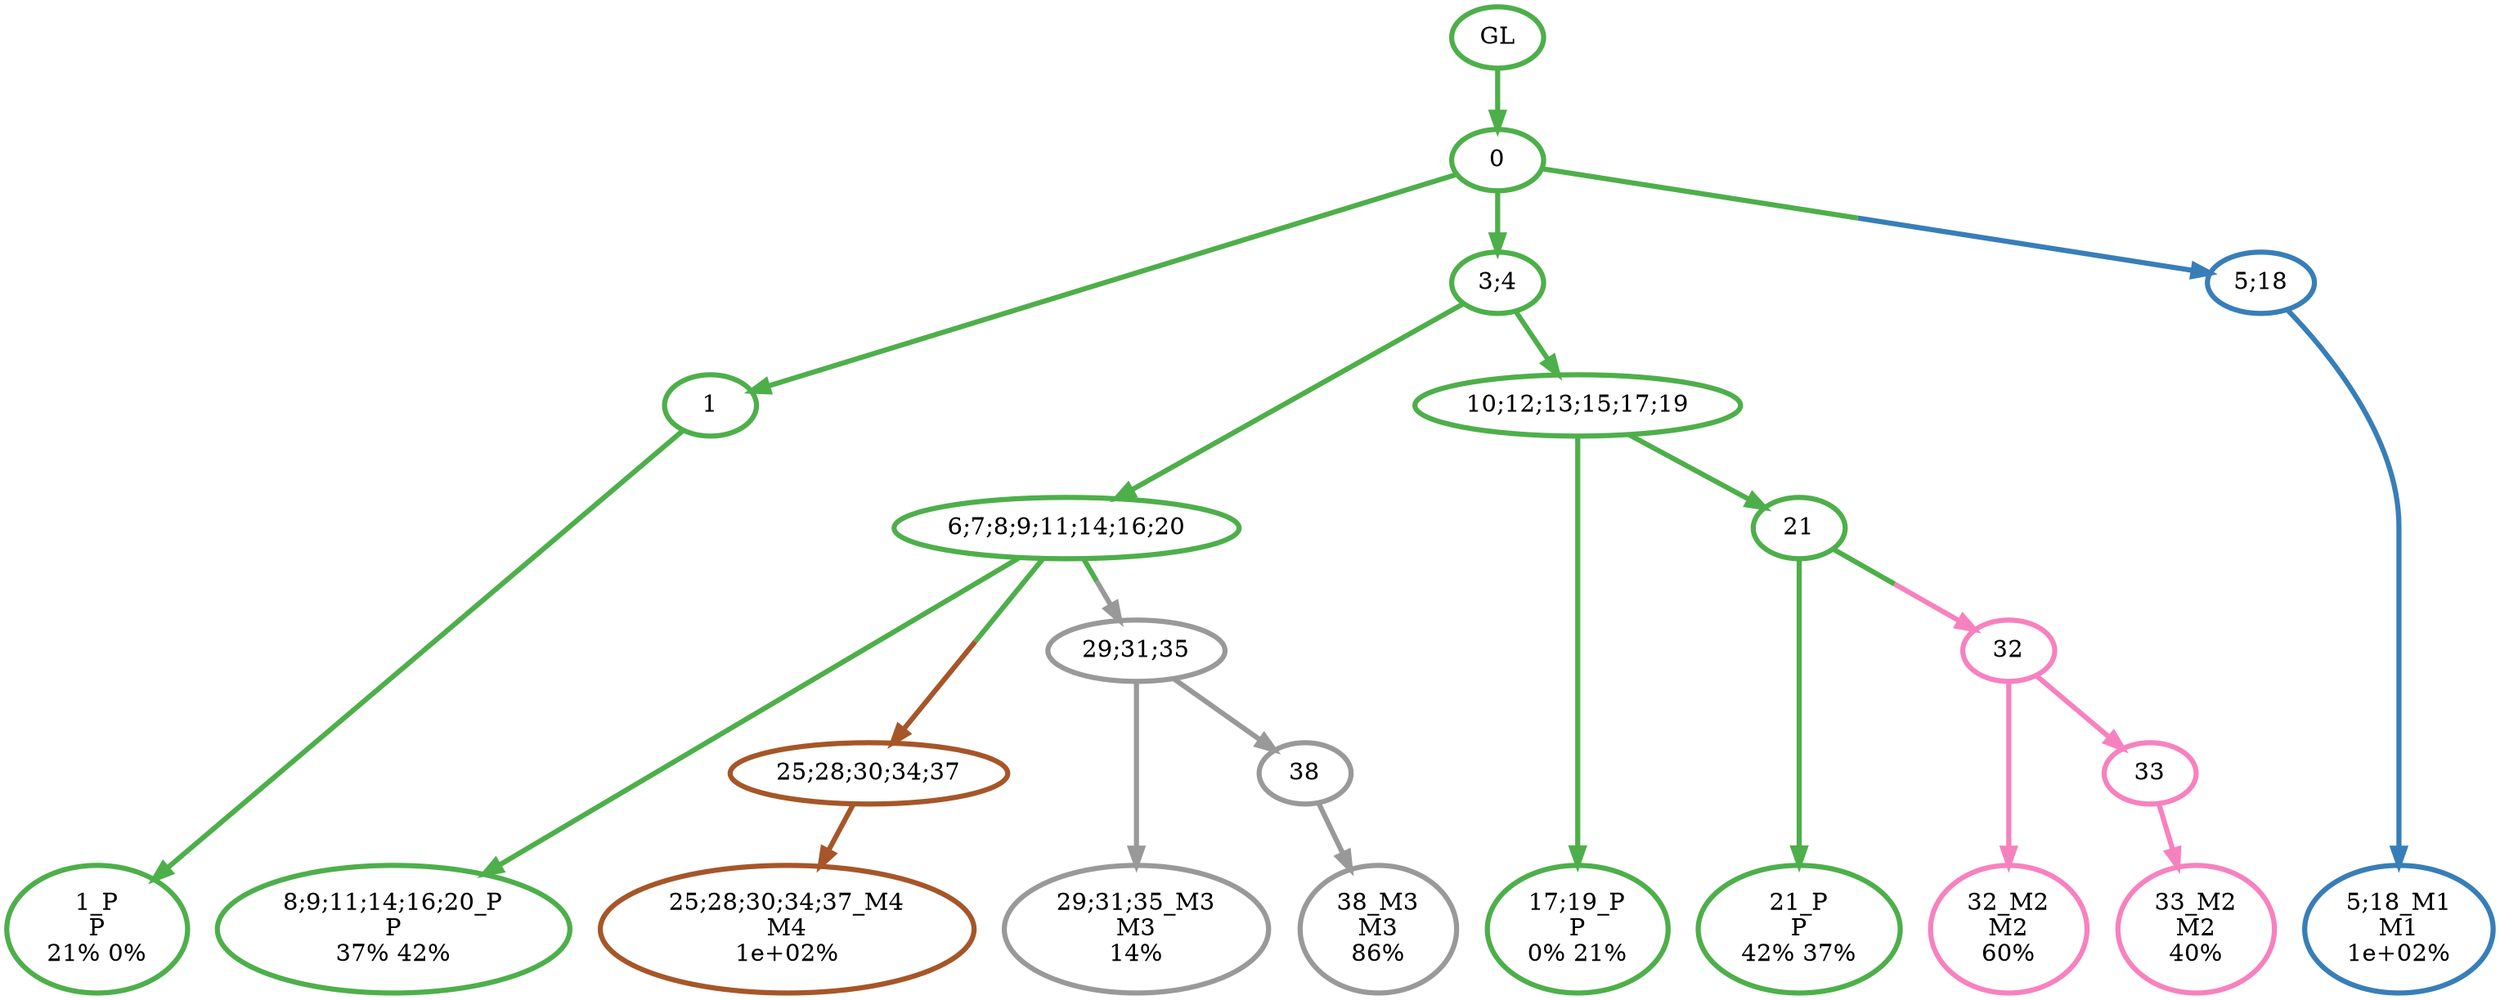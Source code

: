 digraph T {
	{
		rank=same
		19 [penwidth=3,colorscheme=set19,color=3,label="1_P\nP\n21% 0%"]
		16 [penwidth=3,colorscheme=set19,color=3,label="8;9;11;14;16;20_P\nP\n37% 42%"]
		14 [penwidth=3,colorscheme=set19,color=3,label="17;19_P\nP\n0% 21%"]
		12 [penwidth=3,colorscheme=set19,color=3,label="21_P\nP\n42% 37%"]
		11 [penwidth=3,colorscheme=set19,color=2,label="5;18_M1\nM1\n1e+02%"]
		9 [penwidth=3,colorscheme=set19,color=8,label="32_M2\nM2\n60%"]
		7 [penwidth=3,colorscheme=set19,color=8,label="33_M2\nM2\n40%"]
		6 [penwidth=3,colorscheme=set19,color=9,label="29;31;35_M3\nM3\n14%"]
		4 [penwidth=3,colorscheme=set19,color=9,label="38_M3\nM3\n86%"]
		3 [penwidth=3,colorscheme=set19,color=7,label="25;28;30;34;37_M4\nM4\n1e+02%"]
	}
	22 [penwidth=3,colorscheme=set19,color=3,label="GL"]
	21 [penwidth=3,colorscheme=set19,color=3,label="0"]
	20 [penwidth=3,colorscheme=set19,color=3,label="1"]
	18 [penwidth=3,colorscheme=set19,color=3,label="3;4"]
	17 [penwidth=3,colorscheme=set19,color=3,label="6;7;8;9;11;14;16;20"]
	15 [penwidth=3,colorscheme=set19,color=3,label="10;12;13;15;17;19"]
	13 [penwidth=3,colorscheme=set19,color=3,label="21"]
	10 [penwidth=3,colorscheme=set19,color=8,label="32"]
	8 [penwidth=3,colorscheme=set19,color=8,label="33"]
	5 [penwidth=3,colorscheme=set19,color=9,label="38"]
	2 [penwidth=3,colorscheme=set19,color=7,label="25;28;30;34;37"]
	1 [penwidth=3,colorscheme=set19,color=9,label="29;31;35"]
	0 [penwidth=3,colorscheme=set19,color=2,label="5;18"]
	22 -> 21 [penwidth=3,colorscheme=set19,color=3]
	21 -> 20 [penwidth=3,colorscheme=set19,color=3]
	21 -> 18 [penwidth=3,colorscheme=set19,color=3]
	21 -> 0 [penwidth=3,colorscheme=set19,color="3;0.5:2"]
	20 -> 19 [penwidth=3,colorscheme=set19,color=3]
	18 -> 15 [penwidth=3,colorscheme=set19,color=3]
	18 -> 17 [penwidth=3,colorscheme=set19,color=3]
	17 -> 16 [penwidth=3,colorscheme=set19,color=3]
	17 -> 2 [penwidth=3,colorscheme=set19,color="3;0.5:7"]
	17 -> 1 [penwidth=3,colorscheme=set19,color="3;0.5:9"]
	15 -> 14 [penwidth=3,colorscheme=set19,color=3]
	15 -> 13 [penwidth=3,colorscheme=set19,color=3]
	13 -> 12 [penwidth=3,colorscheme=set19,color=3]
	13 -> 10 [penwidth=3,colorscheme=set19,color="3;0.5:8"]
	10 -> 9 [penwidth=3,colorscheme=set19,color=8]
	10 -> 8 [penwidth=3,colorscheme=set19,color=8]
	8 -> 7 [penwidth=3,colorscheme=set19,color=8]
	5 -> 4 [penwidth=3,colorscheme=set19,color=9]
	2 -> 3 [penwidth=3,colorscheme=set19,color=7]
	1 -> 6 [penwidth=3,colorscheme=set19,color=9]
	1 -> 5 [penwidth=3,colorscheme=set19,color=9]
	0 -> 11 [penwidth=3,colorscheme=set19,color=2]
}
